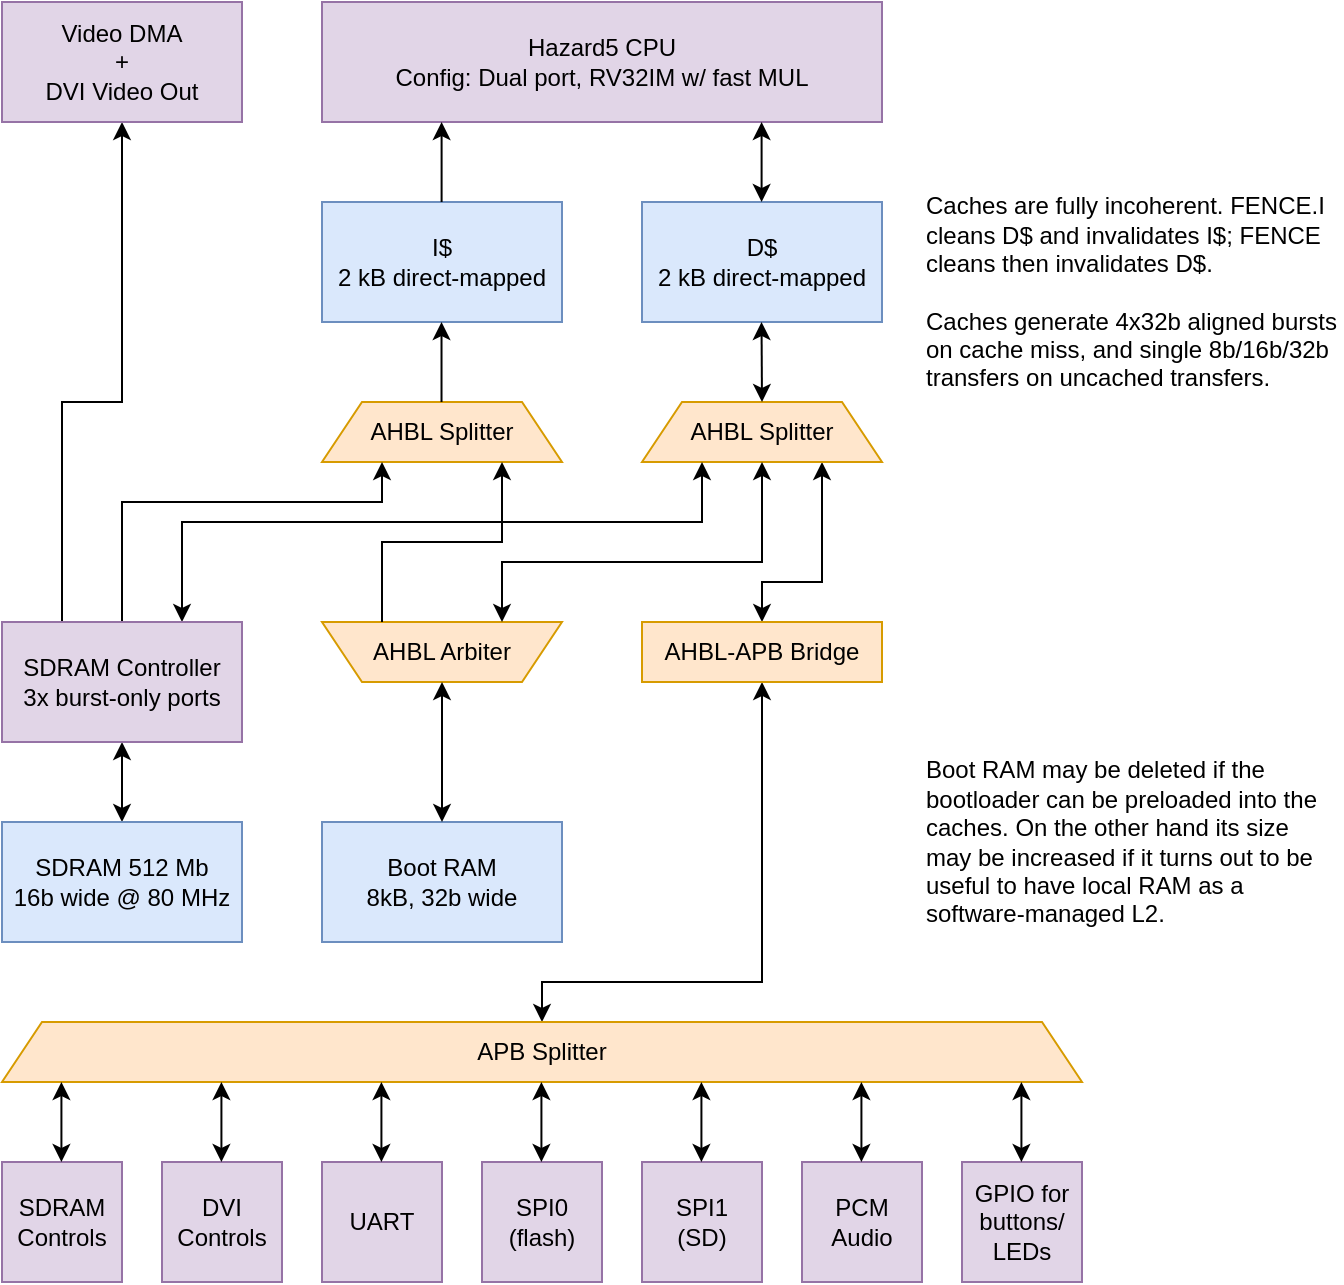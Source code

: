 <mxfile version="14.5.3" type="device"><diagram id="0Q-udSBURyQa8GneH-jb" name="Page-1"><mxGraphModel dx="2370" dy="1385" grid="1" gridSize="10" guides="1" tooltips="1" connect="1" arrows="1" fold="1" page="1" pageScale="1" pageWidth="827" pageHeight="1169" math="0" shadow="0"><root><mxCell id="0"/><mxCell id="1" parent="0"/><mxCell id="Co_70a13on9Io415EiDh-1" value="&lt;div&gt;Hazard5 CPU&lt;br&gt;&lt;/div&gt;&lt;div&gt;Config: Dual port, RV32IM w/ fast MUL&lt;/div&gt;" style="rounded=0;whiteSpace=wrap;html=1;fillColor=#e1d5e7;strokeColor=#9673a6;" vertex="1" parent="1"><mxGeometry x="160" y="80" width="280" height="60" as="geometry"/></mxCell><mxCell id="Co_70a13on9Io415EiDh-2" value="&lt;div&gt;I$&lt;/div&gt;&lt;div&gt;2 kB direct-mapped&lt;br&gt;&lt;/div&gt;" style="rounded=0;whiteSpace=wrap;html=1;fillColor=#dae8fc;strokeColor=#6c8ebf;" vertex="1" parent="1"><mxGeometry x="160" y="180" width="120" height="60" as="geometry"/></mxCell><mxCell id="Co_70a13on9Io415EiDh-3" value="&lt;div&gt;D$&lt;/div&gt;&lt;div&gt;2 kB direct-mapped&lt;br&gt;&lt;/div&gt;" style="rounded=0;whiteSpace=wrap;html=1;fillColor=#dae8fc;strokeColor=#6c8ebf;" vertex="1" parent="1"><mxGeometry x="320" y="180" width="120" height="60" as="geometry"/></mxCell><mxCell id="Co_70a13on9Io415EiDh-4" value="" style="endArrow=classic;startArrow=classic;html=1;" edge="1" parent="1"><mxGeometry width="50" height="50" relative="1" as="geometry"><mxPoint x="379.8" y="180" as="sourcePoint"/><mxPoint x="379.8" y="140" as="targetPoint"/></mxGeometry></mxCell><mxCell id="Co_70a13on9Io415EiDh-5" value="" style="endArrow=classic;html=1;" edge="1" parent="1"><mxGeometry y="-10" width="50" height="50" relative="1" as="geometry"><mxPoint x="219.8" y="180" as="sourcePoint"/><mxPoint x="219.8" y="140" as="targetPoint"/><Array as="points"><mxPoint x="219.8" y="160"/></Array><mxPoint as="offset"/></mxGeometry></mxCell><mxCell id="Co_70a13on9Io415EiDh-28" style="edgeStyle=orthogonalEdgeStyle;rounded=0;orthogonalLoop=1;jettySize=auto;html=1;exitX=0.75;exitY=1;exitDx=0;exitDy=0;entryX=0.5;entryY=0;entryDx=0;entryDy=0;startArrow=classic;startFill=1;" edge="1" parent="1" source="Co_70a13on9Io415EiDh-7" target="Co_70a13on9Io415EiDh-8"><mxGeometry relative="1" as="geometry"><Array as="points"><mxPoint x="410" y="370"/><mxPoint x="380" y="370"/></Array></mxGeometry></mxCell><mxCell id="Co_70a13on9Io415EiDh-7" value="AHBL Splitter" style="shape=trapezoid;perimeter=trapezoidPerimeter;whiteSpace=wrap;html=1;fixedSize=1;fillColor=#ffe6cc;strokeColor=#d79b00;" vertex="1" parent="1"><mxGeometry x="320" y="280" width="120" height="30" as="geometry"/></mxCell><mxCell id="Co_70a13on9Io415EiDh-70" style="edgeStyle=orthogonalEdgeStyle;rounded=0;orthogonalLoop=1;jettySize=auto;html=1;exitX=0.5;exitY=1;exitDx=0;exitDy=0;startArrow=classic;startFill=1;entryX=0.5;entryY=0;entryDx=0;entryDy=0;" edge="1" parent="1" source="Co_70a13on9Io415EiDh-8" target="Co_70a13on9Io415EiDh-9"><mxGeometry relative="1" as="geometry"><Array as="points"><mxPoint x="380" y="570"/><mxPoint x="270" y="570"/></Array></mxGeometry></mxCell><mxCell id="Co_70a13on9Io415EiDh-8" value="AHBL-APB Bridge" style="rounded=0;whiteSpace=wrap;html=1;fillColor=#ffe6cc;strokeColor=#d79b00;" vertex="1" parent="1"><mxGeometry x="320" y="390" width="120" height="30" as="geometry"/></mxCell><mxCell id="Co_70a13on9Io415EiDh-9" value="APB Splitter" style="shape=trapezoid;perimeter=trapezoidPerimeter;whiteSpace=wrap;html=1;fixedSize=1;fillColor=#ffe6cc;strokeColor=#d79b00;" vertex="1" parent="1"><mxGeometry y="590" width="540" height="30" as="geometry"/></mxCell><mxCell id="Co_70a13on9Io415EiDh-11" value="AHBL Splitter" style="shape=trapezoid;perimeter=trapezoidPerimeter;whiteSpace=wrap;html=1;fixedSize=1;fillColor=#ffe6cc;strokeColor=#d79b00;" vertex="1" parent="1"><mxGeometry x="160" y="280" width="120" height="30" as="geometry"/></mxCell><mxCell id="Co_70a13on9Io415EiDh-12" value="&lt;div&gt;Boot RAM&lt;/div&gt;&lt;div&gt;8kB, 32b wide&lt;br&gt;&lt;/div&gt;" style="rounded=0;whiteSpace=wrap;html=1;fillColor=#dae8fc;strokeColor=#6c8ebf;" vertex="1" parent="1"><mxGeometry x="160" y="490" width="120" height="60" as="geometry"/></mxCell><mxCell id="Co_70a13on9Io415EiDh-23" style="edgeStyle=orthogonalEdgeStyle;rounded=0;orthogonalLoop=1;jettySize=auto;html=1;exitX=0.25;exitY=0;exitDx=0;exitDy=0;entryX=0.5;entryY=1;entryDx=0;entryDy=0;" edge="1" parent="1" source="Co_70a13on9Io415EiDh-16" target="Co_70a13on9Io415EiDh-22"><mxGeometry relative="1" as="geometry"><Array as="points"><mxPoint x="30" y="280"/><mxPoint x="60" y="280"/></Array></mxGeometry></mxCell><mxCell id="Co_70a13on9Io415EiDh-24" style="edgeStyle=orthogonalEdgeStyle;rounded=0;orthogonalLoop=1;jettySize=auto;html=1;exitX=0.5;exitY=0;exitDx=0;exitDy=0;entryX=0.25;entryY=1;entryDx=0;entryDy=0;" edge="1" parent="1" source="Co_70a13on9Io415EiDh-16" target="Co_70a13on9Io415EiDh-11"><mxGeometry relative="1" as="geometry"><Array as="points"><mxPoint x="60" y="330"/><mxPoint x="190" y="330"/></Array></mxGeometry></mxCell><mxCell id="Co_70a13on9Io415EiDh-25" style="edgeStyle=orthogonalEdgeStyle;rounded=0;orthogonalLoop=1;jettySize=auto;html=1;exitX=0.75;exitY=0;exitDx=0;exitDy=0;entryX=0.25;entryY=1;entryDx=0;entryDy=0;startArrow=classic;startFill=1;" edge="1" parent="1" source="Co_70a13on9Io415EiDh-16" target="Co_70a13on9Io415EiDh-7"><mxGeometry relative="1" as="geometry"><Array as="points"><mxPoint x="90" y="340"/><mxPoint x="350" y="340"/></Array></mxGeometry></mxCell><mxCell id="Co_70a13on9Io415EiDh-32" style="edgeStyle=orthogonalEdgeStyle;rounded=0;orthogonalLoop=1;jettySize=auto;html=1;exitX=0.5;exitY=1;exitDx=0;exitDy=0;entryX=0.5;entryY=0;entryDx=0;entryDy=0;startArrow=classic;startFill=1;" edge="1" parent="1" source="Co_70a13on9Io415EiDh-16" target="Co_70a13on9Io415EiDh-31"><mxGeometry relative="1" as="geometry"/></mxCell><mxCell id="Co_70a13on9Io415EiDh-16" value="&lt;div&gt;SDRAM Controller&lt;/div&gt;&lt;div&gt;3x burst-only ports&lt;br&gt;&lt;/div&gt;" style="rounded=0;whiteSpace=wrap;html=1;fillColor=#e1d5e7;strokeColor=#9673a6;" vertex="1" parent="1"><mxGeometry y="390" width="120" height="60" as="geometry"/></mxCell><mxCell id="Co_70a13on9Io415EiDh-17" value="" style="endArrow=classic;startArrow=classic;html=1;" edge="1" parent="1"><mxGeometry width="50" height="50" relative="1" as="geometry"><mxPoint x="380" y="280" as="sourcePoint"/><mxPoint x="379.76" y="240" as="targetPoint"/></mxGeometry></mxCell><mxCell id="Co_70a13on9Io415EiDh-19" value="" style="endArrow=classic;html=1;" edge="1" parent="1"><mxGeometry width="50" height="50" relative="1" as="geometry"><mxPoint x="219.76" y="280" as="sourcePoint"/><mxPoint x="219.76" y="240" as="targetPoint"/></mxGeometry></mxCell><mxCell id="Co_70a13on9Io415EiDh-20" value="" style="group" vertex="1" connectable="0" parent="1"><mxGeometry x="160" y="390" width="120" height="30" as="geometry"/></mxCell><mxCell id="Co_70a13on9Io415EiDh-13" value="" style="shape=trapezoid;perimeter=trapezoidPerimeter;whiteSpace=wrap;html=1;fixedSize=1;fillColor=#ffe6cc;strokeColor=#d79b00;rotation=-180;" vertex="1" parent="Co_70a13on9Io415EiDh-20"><mxGeometry width="120" height="30" as="geometry"/></mxCell><mxCell id="Co_70a13on9Io415EiDh-15" value="AHBL Arbiter" style="text;html=1;strokeColor=none;fillColor=none;align=center;verticalAlign=middle;whiteSpace=wrap;rounded=0;" vertex="1" parent="Co_70a13on9Io415EiDh-20"><mxGeometry x="20" y="5" width="80" height="20" as="geometry"/></mxCell><mxCell id="Co_70a13on9Io415EiDh-22" value="&lt;div&gt;Video DMA&lt;/div&gt;&lt;div&gt;+&lt;/div&gt;&lt;div&gt;DVI Video Out&lt;br&gt;&lt;/div&gt;" style="rounded=0;whiteSpace=wrap;html=1;fillColor=#e1d5e7;strokeColor=#9673a6;" vertex="1" parent="1"><mxGeometry y="80" width="120" height="60" as="geometry"/></mxCell><mxCell id="Co_70a13on9Io415EiDh-26" style="edgeStyle=orthogonalEdgeStyle;rounded=0;orthogonalLoop=1;jettySize=auto;html=1;exitX=0.75;exitY=1;exitDx=0;exitDy=0;entryX=0.75;entryY=1;entryDx=0;entryDy=0;" edge="1" parent="1" source="Co_70a13on9Io415EiDh-13" target="Co_70a13on9Io415EiDh-11"><mxGeometry relative="1" as="geometry"><Array as="points"><mxPoint x="190" y="350"/><mxPoint x="250" y="350"/></Array></mxGeometry></mxCell><mxCell id="Co_70a13on9Io415EiDh-27" style="edgeStyle=orthogonalEdgeStyle;rounded=0;orthogonalLoop=1;jettySize=auto;html=1;exitX=0.25;exitY=1;exitDx=0;exitDy=0;entryX=0.5;entryY=1;entryDx=0;entryDy=0;startArrow=classic;startFill=1;" edge="1" parent="1" source="Co_70a13on9Io415EiDh-13" target="Co_70a13on9Io415EiDh-7"><mxGeometry relative="1" as="geometry"><Array as="points"><mxPoint x="250" y="360"/><mxPoint x="380" y="360"/></Array></mxGeometry></mxCell><mxCell id="Co_70a13on9Io415EiDh-31" value="&lt;div&gt;SDRAM 512 Mb&lt;/div&gt;16b wide @ 80 MHz" style="rounded=0;whiteSpace=wrap;html=1;fillColor=#dae8fc;strokeColor=#6c8ebf;" vertex="1" parent="1"><mxGeometry y="490" width="120" height="60" as="geometry"/></mxCell><mxCell id="Co_70a13on9Io415EiDh-33" style="edgeStyle=orthogonalEdgeStyle;rounded=0;orthogonalLoop=1;jettySize=auto;html=1;exitX=0.5;exitY=0;exitDx=0;exitDy=0;entryX=0.5;entryY=0;entryDx=0;entryDy=0;startArrow=classic;startFill=1;" edge="1" parent="1" source="Co_70a13on9Io415EiDh-13" target="Co_70a13on9Io415EiDh-12"><mxGeometry relative="1" as="geometry"/></mxCell><mxCell id="Co_70a13on9Io415EiDh-36" value="SDRAM Controls" style="rounded=0;whiteSpace=wrap;html=1;fillColor=#e1d5e7;strokeColor=#9673a6;" vertex="1" parent="1"><mxGeometry y="660" width="60" height="60" as="geometry"/></mxCell><mxCell id="Co_70a13on9Io415EiDh-38" value="DVI Controls" style="rounded=0;whiteSpace=wrap;html=1;fillColor=#e1d5e7;strokeColor=#9673a6;" vertex="1" parent="1"><mxGeometry x="80" y="660" width="60" height="60" as="geometry"/></mxCell><mxCell id="Co_70a13on9Io415EiDh-39" value="UART" style="rounded=0;whiteSpace=wrap;html=1;fillColor=#e1d5e7;strokeColor=#9673a6;" vertex="1" parent="1"><mxGeometry x="160" y="660" width="60" height="60" as="geometry"/></mxCell><mxCell id="Co_70a13on9Io415EiDh-40" value="SPI0 (flash)" style="rounded=0;whiteSpace=wrap;html=1;fillColor=#e1d5e7;strokeColor=#9673a6;" vertex="1" parent="1"><mxGeometry x="240" y="660" width="60" height="60" as="geometry"/></mxCell><mxCell id="Co_70a13on9Io415EiDh-41" value="PCM Audio" style="rounded=0;whiteSpace=wrap;html=1;fillColor=#e1d5e7;strokeColor=#9673a6;" vertex="1" parent="1"><mxGeometry x="400" y="660" width="60" height="60" as="geometry"/></mxCell><mxCell id="Co_70a13on9Io415EiDh-42" value="&lt;div&gt;GPIO for buttons/&lt;/div&gt;&lt;div&gt;LEDs&lt;br&gt;&lt;/div&gt;" style="rounded=0;whiteSpace=wrap;html=1;fillColor=#e1d5e7;strokeColor=#9673a6;" vertex="1" parent="1"><mxGeometry x="480" y="660" width="60" height="60" as="geometry"/></mxCell><mxCell id="Co_70a13on9Io415EiDh-43" value="&lt;div&gt;SPI1&lt;/div&gt;&lt;div&gt;(SD)&lt;br&gt;&lt;/div&gt;" style="rounded=0;whiteSpace=wrap;html=1;fillColor=#e1d5e7;strokeColor=#9673a6;" vertex="1" parent="1"><mxGeometry x="320" y="660" width="60" height="60" as="geometry"/></mxCell><mxCell id="Co_70a13on9Io415EiDh-60" value="" style="endArrow=classic;startArrow=classic;html=1;" edge="1" parent="1"><mxGeometry width="50" height="50" relative="1" as="geometry"><mxPoint x="29.71" y="660" as="sourcePoint"/><mxPoint x="29.71" y="620" as="targetPoint"/></mxGeometry></mxCell><mxCell id="Co_70a13on9Io415EiDh-61" value="" style="endArrow=classic;startArrow=classic;html=1;" edge="1" parent="1"><mxGeometry width="50" height="50" relative="1" as="geometry"><mxPoint x="109.71" y="660" as="sourcePoint"/><mxPoint x="109.71" y="620" as="targetPoint"/></mxGeometry></mxCell><mxCell id="Co_70a13on9Io415EiDh-62" value="" style="endArrow=classic;startArrow=classic;html=1;" edge="1" parent="1"><mxGeometry width="50" height="50" relative="1" as="geometry"><mxPoint x="189.71" y="660" as="sourcePoint"/><mxPoint x="189.71" y="620" as="targetPoint"/></mxGeometry></mxCell><mxCell id="Co_70a13on9Io415EiDh-63" value="" style="endArrow=classic;startArrow=classic;html=1;" edge="1" parent="1"><mxGeometry width="50" height="50" relative="1" as="geometry"><mxPoint x="269.71" y="660" as="sourcePoint"/><mxPoint x="269.71" y="620" as="targetPoint"/></mxGeometry></mxCell><mxCell id="Co_70a13on9Io415EiDh-65" value="" style="endArrow=classic;startArrow=classic;html=1;" edge="1" parent="1"><mxGeometry width="50" height="50" relative="1" as="geometry"><mxPoint x="349.71" y="660" as="sourcePoint"/><mxPoint x="349.71" y="620" as="targetPoint"/></mxGeometry></mxCell><mxCell id="Co_70a13on9Io415EiDh-66" value="" style="endArrow=classic;startArrow=classic;html=1;" edge="1" parent="1"><mxGeometry width="50" height="50" relative="1" as="geometry"><mxPoint x="429.71" y="660" as="sourcePoint"/><mxPoint x="429.71" y="620" as="targetPoint"/></mxGeometry></mxCell><mxCell id="Co_70a13on9Io415EiDh-67" value="" style="endArrow=classic;startArrow=classic;html=1;" edge="1" parent="1"><mxGeometry width="50" height="50" relative="1" as="geometry"><mxPoint x="509.71" y="660" as="sourcePoint"/><mxPoint x="509.71" y="620" as="targetPoint"/></mxGeometry></mxCell><mxCell id="Co_70a13on9Io415EiDh-80" value="&lt;div&gt;Caches are fully incoherent. FENCE.I cleans D$ and invalidates I$; FENCE cleans then invalidates D$.&lt;/div&gt;&lt;div&gt;&lt;br&gt;&lt;/div&gt;&lt;div&gt;Caches generate 4x32b aligned bursts on cache miss, and single 8b/16b/32b transfers on uncached transfers.&lt;br&gt;&lt;/div&gt;" style="text;html=1;strokeColor=none;fillColor=none;align=left;verticalAlign=middle;whiteSpace=wrap;rounded=0;" vertex="1" parent="1"><mxGeometry x="460" y="170" width="210" height="110" as="geometry"/></mxCell><mxCell id="Co_70a13on9Io415EiDh-82" value="Boot RAM may be deleted if the bootloader can be preloaded into the caches. On the other hand its size may be increased if it turns out to be useful to have local RAM as a software-managed L2." style="text;html=1;strokeColor=none;fillColor=none;align=left;verticalAlign=middle;whiteSpace=wrap;rounded=0;" vertex="1" parent="1"><mxGeometry x="460" y="460" width="200" height="80" as="geometry"/></mxCell></root></mxGraphModel></diagram></mxfile>
